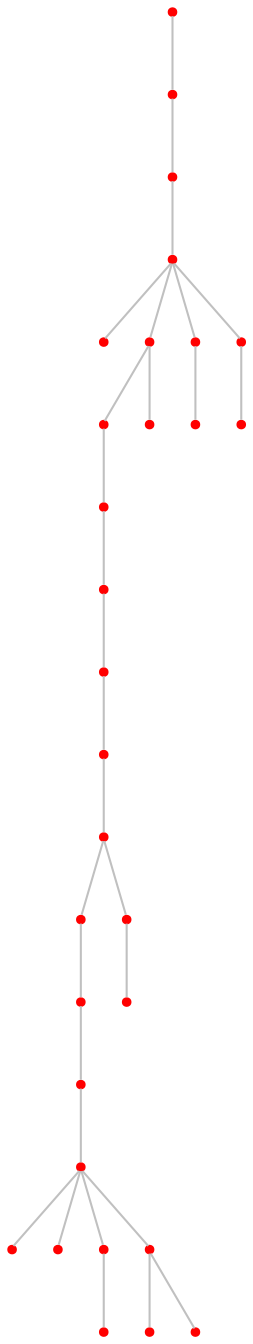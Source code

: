 graph {
	1 [color=red shape=point]
	20 [color=red shape=point]
	1 -- 20 [color=gray]
	21 [color=red shape=point]
	20 -- 21 [color=gray]
	0 [color=red shape=point]
	21 -- 0 [color=gray]
	25 [color=red shape=point]
	0 -- 25 [color=gray]
	7 [color=red shape=point]
	0 -- 7 [color=gray]
	14 [color=red shape=point]
	7 -- 14 [color=gray]
	4 [color=red shape=point]
	14 -- 4 [color=gray]
	28 [color=red shape=point]
	4 -- 28 [color=gray]
	9 [color=red shape=point]
	28 -- 9 [color=gray]
	16 [color=red shape=point]
	9 -- 16 [color=gray]
	2 [color=red shape=point]
	16 -- 2 [color=gray]
	26 [color=red shape=point]
	2 -- 26 [color=gray]
	29 [color=red shape=point]
	26 -- 29 [color=gray]
	5 [color=red shape=point]
	29 -- 5 [color=gray]
	3 [color=red shape=point]
	5 -- 3 [color=gray]
	15 [color=red shape=point]
	3 -- 15 [color=gray]
	18 [color=red shape=point]
	3 -- 18 [color=gray]
	13 [color=red shape=point]
	3 -- 13 [color=gray]
	17 [color=red shape=point]
	13 -- 17 [color=gray]
	8 [color=red shape=point]
	3 -- 8 [color=gray]
	19 [color=red shape=point]
	8 -- 19 [color=gray]
	27 [color=red shape=point]
	8 -- 27 [color=gray]
	23 [color=red shape=point]
	2 -- 23 [color=gray]
	10 [color=red shape=point]
	23 -- 10 [color=gray]
	12 [color=red shape=point]
	7 -- 12 [color=gray]
	6 [color=red shape=point]
	0 -- 6 [color=gray]
	11 [color=red shape=point]
	6 -- 11 [color=gray]
	22 [color=red shape=point]
	0 -- 22 [color=gray]
	24 [color=red shape=point]
	22 -- 24 [color=gray]
}
